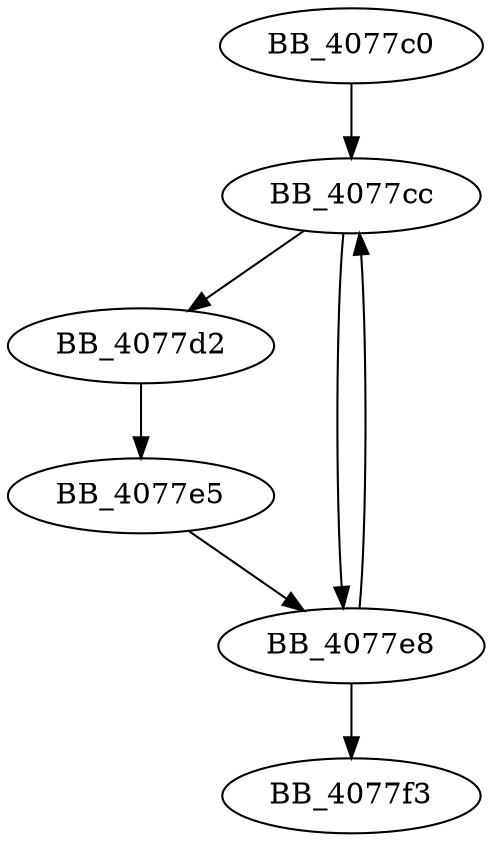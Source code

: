 DiGraph __mtinitlocks{
BB_4077c0->BB_4077cc
BB_4077cc->BB_4077d2
BB_4077cc->BB_4077e8
BB_4077d2->BB_4077e5
BB_4077e5->BB_4077e8
BB_4077e8->BB_4077cc
BB_4077e8->BB_4077f3
}
